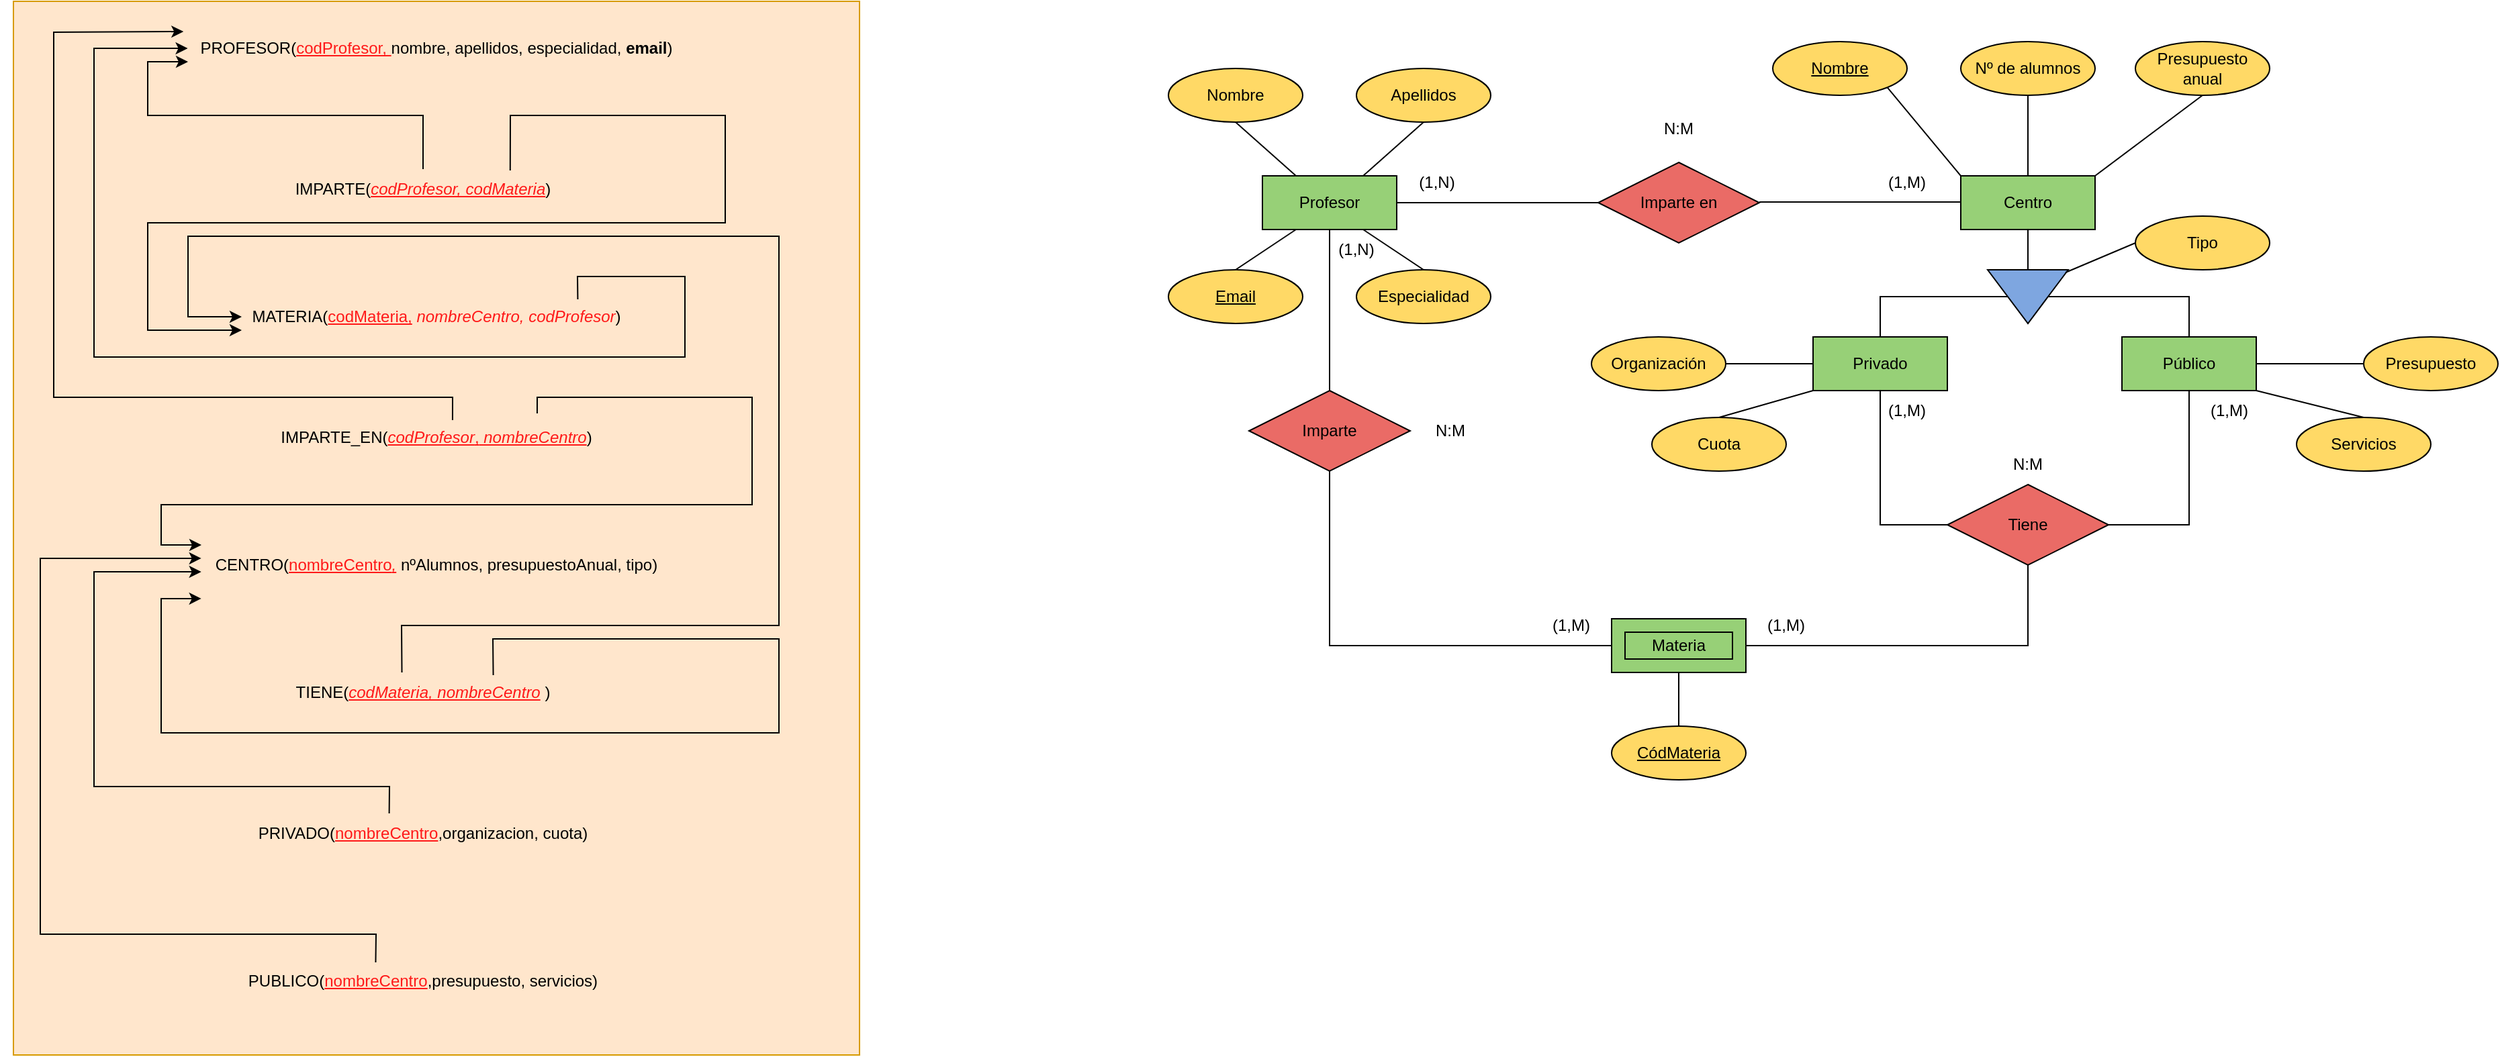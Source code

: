 <mxfile version="23.0.1" type="device">
  <diagram id="R2lEEEUBdFMjLlhIrx00" name="Page-1">
    <mxGraphModel dx="2524" dy="780" grid="1" gridSize="10" guides="1" tooltips="1" connect="1" arrows="1" fold="1" page="1" pageScale="1" pageWidth="850" pageHeight="1100" math="0" shadow="0" extFonts="Permanent Marker^https://fonts.googleapis.com/css?family=Permanent+Marker">
      <root>
        <mxCell id="0" />
        <mxCell id="1" parent="0" />
        <mxCell id="VXjHwAnfuh55Wv1e9_JL-1" value="Centro" style="whiteSpace=wrap;html=1;align=center;fillColor=#97D077;" vertex="1" parent="1">
          <mxGeometry x="1100" y="275" width="100" height="40" as="geometry" />
        </mxCell>
        <mxCell id="VXjHwAnfuh55Wv1e9_JL-2" value="Privado" style="whiteSpace=wrap;html=1;align=center;fillColor=#97D077;" vertex="1" parent="1">
          <mxGeometry x="990" y="395" width="100" height="40" as="geometry" />
        </mxCell>
        <mxCell id="VXjHwAnfuh55Wv1e9_JL-3" value="Público" style="whiteSpace=wrap;html=1;align=center;fillColor=#97D077;" vertex="1" parent="1">
          <mxGeometry x="1220" y="395" width="100" height="40" as="geometry" />
        </mxCell>
        <mxCell id="VXjHwAnfuh55Wv1e9_JL-4" value="Profesor" style="whiteSpace=wrap;html=1;align=center;fillColor=#97D077;" vertex="1" parent="1">
          <mxGeometry x="580" y="275" width="100" height="40" as="geometry" />
        </mxCell>
        <mxCell id="VXjHwAnfuh55Wv1e9_JL-5" value="Imparte en" style="shape=rhombus;perimeter=rhombusPerimeter;whiteSpace=wrap;html=1;align=center;fillColor=#EA6B66;" vertex="1" parent="1">
          <mxGeometry x="830" y="265" width="120" height="60" as="geometry" />
        </mxCell>
        <mxCell id="VXjHwAnfuh55Wv1e9_JL-6" value="" style="triangle;whiteSpace=wrap;html=1;rotation=90;fillColor=#7EA6E0;" vertex="1" parent="1">
          <mxGeometry x="1130" y="335" width="40" height="60" as="geometry" />
        </mxCell>
        <mxCell id="VXjHwAnfuh55Wv1e9_JL-7" value="N:M" style="text;html=1;strokeColor=none;fillColor=none;align=center;verticalAlign=middle;whiteSpace=wrap;rounded=0;" vertex="1" parent="1">
          <mxGeometry x="860" y="225" width="60" height="30" as="geometry" />
        </mxCell>
        <mxCell id="VXjHwAnfuh55Wv1e9_JL-8" value="Nombre" style="ellipse;whiteSpace=wrap;html=1;align=center;fillColor=#FFD966;" vertex="1" parent="1">
          <mxGeometry x="510" y="195" width="100" height="40" as="geometry" />
        </mxCell>
        <mxCell id="VXjHwAnfuh55Wv1e9_JL-9" value="Especialidad" style="ellipse;whiteSpace=wrap;html=1;align=center;fillColor=#FFD966;" vertex="1" parent="1">
          <mxGeometry x="650" y="345" width="100" height="40" as="geometry" />
        </mxCell>
        <mxCell id="VXjHwAnfuh55Wv1e9_JL-10" value="&lt;u&gt;Email&lt;/u&gt;" style="ellipse;whiteSpace=wrap;html=1;align=center;fillColor=#FFD966;" vertex="1" parent="1">
          <mxGeometry x="510" y="345" width="100" height="40" as="geometry" />
        </mxCell>
        <mxCell id="VXjHwAnfuh55Wv1e9_JL-11" value="Apellidos" style="ellipse;whiteSpace=wrap;html=1;align=center;fillColor=#FFD966;" vertex="1" parent="1">
          <mxGeometry x="650" y="195" width="100" height="40" as="geometry" />
        </mxCell>
        <mxCell id="VXjHwAnfuh55Wv1e9_JL-12" value="Tipo" style="ellipse;whiteSpace=wrap;html=1;align=center;fillColor=#FFD966;" vertex="1" parent="1">
          <mxGeometry x="1230" y="305" width="100" height="40" as="geometry" />
        </mxCell>
        <mxCell id="VXjHwAnfuh55Wv1e9_JL-13" value="Materia" style="whiteSpace=wrap;html=1;align=center;fillColor=#97D077;" vertex="1" parent="1">
          <mxGeometry x="840" y="605" width="100" height="40" as="geometry" />
        </mxCell>
        <mxCell id="VXjHwAnfuh55Wv1e9_JL-14" value="Imparte" style="shape=rhombus;perimeter=rhombusPerimeter;whiteSpace=wrap;html=1;align=center;fillColor=#EA6B66;" vertex="1" parent="1">
          <mxGeometry x="570" y="435" width="120" height="60" as="geometry" />
        </mxCell>
        <mxCell id="VXjHwAnfuh55Wv1e9_JL-15" value="Tiene" style="shape=rhombus;perimeter=rhombusPerimeter;whiteSpace=wrap;html=1;align=center;fillColor=#EA6B66;" vertex="1" parent="1">
          <mxGeometry x="1090" y="505" width="120" height="60" as="geometry" />
        </mxCell>
        <mxCell id="VXjHwAnfuh55Wv1e9_JL-16" value="&lt;u&gt;Nombre&lt;/u&gt;" style="ellipse;whiteSpace=wrap;html=1;align=center;fillColor=#FFD966;" vertex="1" parent="1">
          <mxGeometry x="960" y="175" width="100" height="40" as="geometry" />
        </mxCell>
        <mxCell id="VXjHwAnfuh55Wv1e9_JL-17" value="Presupuesto anual" style="ellipse;whiteSpace=wrap;html=1;align=center;fillColor=#FFD966;" vertex="1" parent="1">
          <mxGeometry x="1230" y="175" width="100" height="40" as="geometry" />
        </mxCell>
        <mxCell id="VXjHwAnfuh55Wv1e9_JL-18" value="Nº de alumnos" style="ellipse;whiteSpace=wrap;html=1;align=center;fillColor=#FFD966;" vertex="1" parent="1">
          <mxGeometry x="1100" y="175" width="100" height="40" as="geometry" />
        </mxCell>
        <mxCell id="VXjHwAnfuh55Wv1e9_JL-19" value="Presupuesto" style="ellipse;whiteSpace=wrap;html=1;align=center;fillColor=#FFD966;" vertex="1" parent="1">
          <mxGeometry x="1400" y="395" width="100" height="40" as="geometry" />
        </mxCell>
        <mxCell id="VXjHwAnfuh55Wv1e9_JL-20" value="Servicios" style="ellipse;whiteSpace=wrap;html=1;align=center;fillColor=#FFD966;" vertex="1" parent="1">
          <mxGeometry x="1350" y="455" width="100" height="40" as="geometry" />
        </mxCell>
        <mxCell id="VXjHwAnfuh55Wv1e9_JL-21" value="Organización" style="ellipse;whiteSpace=wrap;html=1;align=center;fillColor=#FFD966;" vertex="1" parent="1">
          <mxGeometry x="825" y="395" width="100" height="40" as="geometry" />
        </mxCell>
        <mxCell id="VXjHwAnfuh55Wv1e9_JL-22" value="Cuota" style="ellipse;whiteSpace=wrap;html=1;align=center;fillColor=#FFD966;" vertex="1" parent="1">
          <mxGeometry x="870" y="455" width="100" height="40" as="geometry" />
        </mxCell>
        <mxCell id="VXjHwAnfuh55Wv1e9_JL-23" value="" style="endArrow=none;html=1;rounded=0;exitX=1;exitY=0.5;exitDx=0;exitDy=0;entryX=0;entryY=0.5;entryDx=0;entryDy=0;" edge="1" parent="1" source="VXjHwAnfuh55Wv1e9_JL-4" target="VXjHwAnfuh55Wv1e9_JL-5">
          <mxGeometry width="50" height="50" relative="1" as="geometry">
            <mxPoint x="900" y="455" as="sourcePoint" />
            <mxPoint x="950" y="405" as="targetPoint" />
          </mxGeometry>
        </mxCell>
        <mxCell id="VXjHwAnfuh55Wv1e9_JL-24" value="" style="endArrow=none;html=1;rounded=0;exitX=1;exitY=0.5;exitDx=0;exitDy=0;entryX=0;entryY=0.5;entryDx=0;entryDy=0;" edge="1" parent="1">
          <mxGeometry width="50" height="50" relative="1" as="geometry">
            <mxPoint x="950" y="294.5" as="sourcePoint" />
            <mxPoint x="1100" y="294.5" as="targetPoint" />
          </mxGeometry>
        </mxCell>
        <mxCell id="VXjHwAnfuh55Wv1e9_JL-25" value="" style="endArrow=none;html=1;rounded=0;entryX=0.25;entryY=0;entryDx=0;entryDy=0;exitX=0.5;exitY=1;exitDx=0;exitDy=0;" edge="1" parent="1" source="VXjHwAnfuh55Wv1e9_JL-8" target="VXjHwAnfuh55Wv1e9_JL-4">
          <mxGeometry width="50" height="50" relative="1" as="geometry">
            <mxPoint x="900" y="455" as="sourcePoint" />
            <mxPoint x="950" y="405" as="targetPoint" />
          </mxGeometry>
        </mxCell>
        <mxCell id="VXjHwAnfuh55Wv1e9_JL-26" value="" style="endArrow=none;html=1;rounded=0;entryX=0.75;entryY=0;entryDx=0;entryDy=0;exitX=0.5;exitY=1;exitDx=0;exitDy=0;" edge="1" parent="1" source="VXjHwAnfuh55Wv1e9_JL-11" target="VXjHwAnfuh55Wv1e9_JL-4">
          <mxGeometry width="50" height="50" relative="1" as="geometry">
            <mxPoint x="620" y="245" as="sourcePoint" />
            <mxPoint x="665" y="285" as="targetPoint" />
          </mxGeometry>
        </mxCell>
        <mxCell id="VXjHwAnfuh55Wv1e9_JL-27" value="" style="endArrow=none;html=1;rounded=0;entryX=0.5;entryY=0;entryDx=0;entryDy=0;exitX=0.75;exitY=1;exitDx=0;exitDy=0;" edge="1" parent="1" source="VXjHwAnfuh55Wv1e9_JL-4" target="VXjHwAnfuh55Wv1e9_JL-9">
          <mxGeometry width="50" height="50" relative="1" as="geometry">
            <mxPoint x="710" y="245" as="sourcePoint" />
            <mxPoint x="665" y="285" as="targetPoint" />
          </mxGeometry>
        </mxCell>
        <mxCell id="VXjHwAnfuh55Wv1e9_JL-28" value="" style="endArrow=none;html=1;rounded=0;entryX=0.25;entryY=1;entryDx=0;entryDy=0;exitX=0.5;exitY=0;exitDx=0;exitDy=0;" edge="1" parent="1" source="VXjHwAnfuh55Wv1e9_JL-10" target="VXjHwAnfuh55Wv1e9_JL-4">
          <mxGeometry width="50" height="50" relative="1" as="geometry">
            <mxPoint x="720" y="255" as="sourcePoint" />
            <mxPoint x="675" y="295" as="targetPoint" />
          </mxGeometry>
        </mxCell>
        <mxCell id="VXjHwAnfuh55Wv1e9_JL-29" value="" style="endArrow=none;html=1;rounded=0;entryX=0;entryY=0;entryDx=0;entryDy=0;exitX=1;exitY=1;exitDx=0;exitDy=0;" edge="1" parent="1" source="VXjHwAnfuh55Wv1e9_JL-16" target="VXjHwAnfuh55Wv1e9_JL-1">
          <mxGeometry width="50" height="50" relative="1" as="geometry">
            <mxPoint x="900" y="455" as="sourcePoint" />
            <mxPoint x="950" y="405" as="targetPoint" />
          </mxGeometry>
        </mxCell>
        <mxCell id="VXjHwAnfuh55Wv1e9_JL-30" value="" style="endArrow=none;html=1;rounded=0;entryX=0.5;entryY=0;entryDx=0;entryDy=0;exitX=0.5;exitY=1;exitDx=0;exitDy=0;" edge="1" parent="1" source="VXjHwAnfuh55Wv1e9_JL-18" target="VXjHwAnfuh55Wv1e9_JL-1">
          <mxGeometry width="50" height="50" relative="1" as="geometry">
            <mxPoint x="1055" y="219" as="sourcePoint" />
            <mxPoint x="1110" y="285" as="targetPoint" />
          </mxGeometry>
        </mxCell>
        <mxCell id="VXjHwAnfuh55Wv1e9_JL-31" value="" style="endArrow=none;html=1;rounded=0;entryX=1;entryY=0;entryDx=0;entryDy=0;exitX=0.5;exitY=1;exitDx=0;exitDy=0;" edge="1" parent="1" source="VXjHwAnfuh55Wv1e9_JL-17" target="VXjHwAnfuh55Wv1e9_JL-1">
          <mxGeometry width="50" height="50" relative="1" as="geometry">
            <mxPoint x="1065" y="229" as="sourcePoint" />
            <mxPoint x="1120" y="295" as="targetPoint" />
          </mxGeometry>
        </mxCell>
        <mxCell id="VXjHwAnfuh55Wv1e9_JL-32" value="" style="endArrow=none;html=1;rounded=0;entryX=0.5;entryY=1;entryDx=0;entryDy=0;exitX=0;exitY=0.5;exitDx=0;exitDy=0;" edge="1" parent="1" source="VXjHwAnfuh55Wv1e9_JL-6" target="VXjHwAnfuh55Wv1e9_JL-1">
          <mxGeometry width="50" height="50" relative="1" as="geometry">
            <mxPoint x="1075" y="239" as="sourcePoint" />
            <mxPoint x="1130" y="305" as="targetPoint" />
          </mxGeometry>
        </mxCell>
        <mxCell id="VXjHwAnfuh55Wv1e9_JL-33" value="" style="endArrow=none;html=1;rounded=0;entryX=0.5;entryY=0;entryDx=0;entryDy=0;exitX=0.5;exitY=1;exitDx=0;exitDy=0;" edge="1" parent="1" source="VXjHwAnfuh55Wv1e9_JL-6" target="VXjHwAnfuh55Wv1e9_JL-2">
          <mxGeometry width="50" height="50" relative="1" as="geometry">
            <mxPoint x="1095" y="259" as="sourcePoint" />
            <mxPoint x="1150" y="325" as="targetPoint" />
            <Array as="points">
              <mxPoint x="1040" y="365" />
            </Array>
          </mxGeometry>
        </mxCell>
        <mxCell id="VXjHwAnfuh55Wv1e9_JL-34" value="" style="endArrow=none;html=1;rounded=0;entryX=0.5;entryY=0;entryDx=0;entryDy=0;exitX=0.5;exitY=0;exitDx=0;exitDy=0;" edge="1" parent="1" source="VXjHwAnfuh55Wv1e9_JL-6" target="VXjHwAnfuh55Wv1e9_JL-3">
          <mxGeometry width="50" height="50" relative="1" as="geometry">
            <mxPoint x="1200" y="315" as="sourcePoint" />
            <mxPoint x="1255" y="381" as="targetPoint" />
            <Array as="points">
              <mxPoint x="1270" y="365" />
            </Array>
          </mxGeometry>
        </mxCell>
        <mxCell id="VXjHwAnfuh55Wv1e9_JL-35" value="" style="endArrow=none;html=1;rounded=0;entryX=1;entryY=0.5;entryDx=0;entryDy=0;exitX=0;exitY=0.5;exitDx=0;exitDy=0;" edge="1" parent="1" source="VXjHwAnfuh55Wv1e9_JL-19" target="VXjHwAnfuh55Wv1e9_JL-3">
          <mxGeometry width="50" height="50" relative="1" as="geometry">
            <mxPoint x="900" y="455" as="sourcePoint" />
            <mxPoint x="950" y="405" as="targetPoint" />
          </mxGeometry>
        </mxCell>
        <mxCell id="VXjHwAnfuh55Wv1e9_JL-36" value="" style="endArrow=none;html=1;rounded=0;entryX=1;entryY=1;entryDx=0;entryDy=0;exitX=0.5;exitY=0;exitDx=0;exitDy=0;" edge="1" parent="1" source="VXjHwAnfuh55Wv1e9_JL-20" target="VXjHwAnfuh55Wv1e9_JL-3">
          <mxGeometry width="50" height="50" relative="1" as="geometry">
            <mxPoint x="900" y="455" as="sourcePoint" />
            <mxPoint x="950" y="405" as="targetPoint" />
          </mxGeometry>
        </mxCell>
        <mxCell id="VXjHwAnfuh55Wv1e9_JL-37" value="" style="endArrow=none;html=1;rounded=0;entryX=0;entryY=0.5;entryDx=0;entryDy=0;exitX=1;exitY=0.5;exitDx=0;exitDy=0;" edge="1" parent="1" source="VXjHwAnfuh55Wv1e9_JL-21" target="VXjHwAnfuh55Wv1e9_JL-2">
          <mxGeometry width="50" height="50" relative="1" as="geometry">
            <mxPoint x="900" y="455" as="sourcePoint" />
            <mxPoint x="950" y="405" as="targetPoint" />
          </mxGeometry>
        </mxCell>
        <mxCell id="VXjHwAnfuh55Wv1e9_JL-38" value="" style="endArrow=none;html=1;rounded=0;entryX=0;entryY=1;entryDx=0;entryDy=0;exitX=0.5;exitY=0;exitDx=0;exitDy=0;" edge="1" parent="1" source="VXjHwAnfuh55Wv1e9_JL-22" target="VXjHwAnfuh55Wv1e9_JL-2">
          <mxGeometry width="50" height="50" relative="1" as="geometry">
            <mxPoint x="900" y="455" as="sourcePoint" />
            <mxPoint x="950" y="405" as="targetPoint" />
          </mxGeometry>
        </mxCell>
        <mxCell id="VXjHwAnfuh55Wv1e9_JL-39" value="" style="endArrow=none;html=1;rounded=0;entryX=0.5;entryY=1;entryDx=0;entryDy=0;exitX=1;exitY=0.5;exitDx=0;exitDy=0;" edge="1" parent="1" source="VXjHwAnfuh55Wv1e9_JL-13" target="VXjHwAnfuh55Wv1e9_JL-15">
          <mxGeometry width="50" height="50" relative="1" as="geometry">
            <mxPoint x="900" y="455" as="sourcePoint" />
            <mxPoint x="950" y="405" as="targetPoint" />
            <Array as="points">
              <mxPoint x="1150" y="625" />
            </Array>
          </mxGeometry>
        </mxCell>
        <mxCell id="VXjHwAnfuh55Wv1e9_JL-40" value="" style="endArrow=none;html=1;rounded=0;entryX=0.5;entryY=1;entryDx=0;entryDy=0;exitX=0;exitY=0.5;exitDx=0;exitDy=0;" edge="1" parent="1" source="VXjHwAnfuh55Wv1e9_JL-13" target="VXjHwAnfuh55Wv1e9_JL-14">
          <mxGeometry width="50" height="50" relative="1" as="geometry">
            <mxPoint x="900" y="455" as="sourcePoint" />
            <mxPoint x="950" y="405" as="targetPoint" />
            <Array as="points">
              <mxPoint x="630" y="625" />
            </Array>
          </mxGeometry>
        </mxCell>
        <mxCell id="VXjHwAnfuh55Wv1e9_JL-41" value="" style="endArrow=none;html=1;rounded=0;entryX=0.5;entryY=1;entryDx=0;entryDy=0;" edge="1" parent="1" source="VXjHwAnfuh55Wv1e9_JL-14" target="VXjHwAnfuh55Wv1e9_JL-4">
          <mxGeometry width="50" height="50" relative="1" as="geometry">
            <mxPoint x="900" y="455" as="sourcePoint" />
            <mxPoint x="950" y="405" as="targetPoint" />
          </mxGeometry>
        </mxCell>
        <mxCell id="VXjHwAnfuh55Wv1e9_JL-42" value="" style="endArrow=none;html=1;rounded=0;entryX=0.5;entryY=1;entryDx=0;entryDy=0;exitX=0;exitY=0.5;exitDx=0;exitDy=0;" edge="1" parent="1" source="VXjHwAnfuh55Wv1e9_JL-15" target="VXjHwAnfuh55Wv1e9_JL-2">
          <mxGeometry width="50" height="50" relative="1" as="geometry">
            <mxPoint x="900" y="455" as="sourcePoint" />
            <mxPoint x="950" y="405" as="targetPoint" />
            <Array as="points">
              <mxPoint x="1040" y="535" />
            </Array>
          </mxGeometry>
        </mxCell>
        <mxCell id="VXjHwAnfuh55Wv1e9_JL-43" value="" style="endArrow=none;html=1;rounded=0;entryX=0.5;entryY=1;entryDx=0;entryDy=0;exitX=1;exitY=0.5;exitDx=0;exitDy=0;" edge="1" parent="1" source="VXjHwAnfuh55Wv1e9_JL-15" target="VXjHwAnfuh55Wv1e9_JL-3">
          <mxGeometry width="50" height="50" relative="1" as="geometry">
            <mxPoint x="900" y="455" as="sourcePoint" />
            <mxPoint x="950" y="405" as="targetPoint" />
            <Array as="points">
              <mxPoint x="1270" y="535" />
            </Array>
          </mxGeometry>
        </mxCell>
        <mxCell id="VXjHwAnfuh55Wv1e9_JL-44" value="(1,N)" style="text;html=1;strokeColor=none;fillColor=none;align=center;verticalAlign=middle;whiteSpace=wrap;rounded=0;" vertex="1" parent="1">
          <mxGeometry x="680" y="265" width="60" height="30" as="geometry" />
        </mxCell>
        <mxCell id="VXjHwAnfuh55Wv1e9_JL-45" value="(1,M)" style="text;html=1;strokeColor=none;fillColor=none;align=center;verticalAlign=middle;whiteSpace=wrap;rounded=0;" vertex="1" parent="1">
          <mxGeometry x="1030" y="265" width="60" height="30" as="geometry" />
        </mxCell>
        <mxCell id="VXjHwAnfuh55Wv1e9_JL-46" value="N:M" style="text;html=1;strokeColor=none;fillColor=none;align=center;verticalAlign=middle;whiteSpace=wrap;rounded=0;" vertex="1" parent="1">
          <mxGeometry x="690" y="450" width="60" height="30" as="geometry" />
        </mxCell>
        <mxCell id="VXjHwAnfuh55Wv1e9_JL-47" value="N:M" style="text;html=1;strokeColor=none;fillColor=none;align=center;verticalAlign=middle;whiteSpace=wrap;rounded=0;" vertex="1" parent="1">
          <mxGeometry x="1120" y="475" width="60" height="30" as="geometry" />
        </mxCell>
        <mxCell id="VXjHwAnfuh55Wv1e9_JL-48" value="(1,N)" style="text;html=1;strokeColor=none;fillColor=none;align=center;verticalAlign=middle;whiteSpace=wrap;rounded=0;" vertex="1" parent="1">
          <mxGeometry x="620" y="315" width="60" height="30" as="geometry" />
        </mxCell>
        <mxCell id="VXjHwAnfuh55Wv1e9_JL-49" value="(1,M)" style="text;html=1;strokeColor=none;fillColor=none;align=center;verticalAlign=middle;whiteSpace=wrap;rounded=0;" vertex="1" parent="1">
          <mxGeometry x="780" y="595" width="60" height="30" as="geometry" />
        </mxCell>
        <mxCell id="VXjHwAnfuh55Wv1e9_JL-50" value="(1,M)" style="text;html=1;strokeColor=none;fillColor=none;align=center;verticalAlign=middle;whiteSpace=wrap;rounded=0;" vertex="1" parent="1">
          <mxGeometry x="1030" y="435" width="60" height="30" as="geometry" />
        </mxCell>
        <mxCell id="VXjHwAnfuh55Wv1e9_JL-51" value="(1,M)" style="text;html=1;strokeColor=none;fillColor=none;align=center;verticalAlign=middle;whiteSpace=wrap;rounded=0;" vertex="1" parent="1">
          <mxGeometry x="940" y="595" width="60" height="30" as="geometry" />
        </mxCell>
        <mxCell id="VXjHwAnfuh55Wv1e9_JL-52" value="(1,M)" style="text;html=1;strokeColor=none;fillColor=none;align=center;verticalAlign=middle;whiteSpace=wrap;rounded=0;" vertex="1" parent="1">
          <mxGeometry x="1270" y="435" width="60" height="30" as="geometry" />
        </mxCell>
        <mxCell id="VXjHwAnfuh55Wv1e9_JL-53" value="" style="rounded=0;whiteSpace=wrap;html=1;fillColor=none;strokeColor=#000000;" vertex="1" parent="1">
          <mxGeometry x="850" y="615" width="80" height="20" as="geometry" />
        </mxCell>
        <mxCell id="VXjHwAnfuh55Wv1e9_JL-54" value="" style="endArrow=none;html=1;rounded=0;exitX=0.05;exitY=0.033;exitDx=0;exitDy=0;exitPerimeter=0;entryX=0;entryY=0.5;entryDx=0;entryDy=0;" edge="1" parent="1" source="VXjHwAnfuh55Wv1e9_JL-6" target="VXjHwAnfuh55Wv1e9_JL-12">
          <mxGeometry width="50" height="50" relative="1" as="geometry">
            <mxPoint x="1160" y="355" as="sourcePoint" />
            <mxPoint x="1230" y="325" as="targetPoint" />
          </mxGeometry>
        </mxCell>
        <mxCell id="VXjHwAnfuh55Wv1e9_JL-55" value="&lt;u&gt;CódMateria&lt;/u&gt;" style="ellipse;whiteSpace=wrap;html=1;align=center;fillColor=#FFD966;" vertex="1" parent="1">
          <mxGeometry x="840" y="685" width="100" height="40" as="geometry" />
        </mxCell>
        <mxCell id="VXjHwAnfuh55Wv1e9_JL-56" value="" style="endArrow=none;html=1;rounded=0;entryX=0.5;entryY=1;entryDx=0;entryDy=0;exitX=0.5;exitY=0;exitDx=0;exitDy=0;" edge="1" parent="1" source="VXjHwAnfuh55Wv1e9_JL-55" target="VXjHwAnfuh55Wv1e9_JL-13">
          <mxGeometry width="50" height="50" relative="1" as="geometry">
            <mxPoint x="950" y="455" as="sourcePoint" />
            <mxPoint x="1000" y="405" as="targetPoint" />
          </mxGeometry>
        </mxCell>
        <mxCell id="VXjHwAnfuh55Wv1e9_JL-57" value="" style="rounded=0;whiteSpace=wrap;html=1;fillColor=#ffe6cc;strokeColor=#d79b00;" vertex="1" parent="1">
          <mxGeometry x="-350" y="145" width="630" height="785" as="geometry" />
        </mxCell>
        <mxCell id="VXjHwAnfuh55Wv1e9_JL-58" value="PROFESOR(&lt;font color=&quot;#ff1919&quot;&gt;&lt;u&gt;codProfesor, &lt;/u&gt;&lt;/font&gt;nombre, apellidos, especialidad, &lt;b&gt;email&lt;/b&gt;)" style="text;html=1;strokeColor=none;fillColor=none;align=center;verticalAlign=middle;whiteSpace=wrap;rounded=0;" vertex="1" parent="1">
          <mxGeometry x="-350" y="165" width="630" height="30" as="geometry" />
        </mxCell>
        <mxCell id="VXjHwAnfuh55Wv1e9_JL-59" value="IMPARTE(&lt;font color=&quot;#ff1919&quot;&gt;&lt;i&gt;&lt;u&gt;codProfesor, codMateria&lt;/u&gt;&lt;/i&gt;&lt;/font&gt;)" style="text;html=1;strokeColor=none;fillColor=none;align=center;verticalAlign=middle;whiteSpace=wrap;rounded=0;" vertex="1" parent="1">
          <mxGeometry x="-360" y="270" width="630" height="30" as="geometry" />
        </mxCell>
        <mxCell id="VXjHwAnfuh55Wv1e9_JL-61" value="IMPARTE_EN(&lt;font color=&quot;#ff1919&quot;&gt;&lt;u&gt;&lt;i&gt;codProfesor&lt;/i&gt;,&lt;i&gt; nombreCentro&lt;/i&gt;&lt;/u&gt;&lt;/font&gt;)" style="text;html=1;strokeColor=none;fillColor=none;align=center;verticalAlign=middle;whiteSpace=wrap;rounded=0;" vertex="1" parent="1">
          <mxGeometry x="-350" y="455" width="630" height="30" as="geometry" />
        </mxCell>
        <mxCell id="VXjHwAnfuh55Wv1e9_JL-63" value="MATERIA(&lt;font style=&quot;&quot; color=&quot;#ff1919&quot;&gt;&lt;u&gt;codMateria,&lt;/u&gt;&lt;i style=&quot;&quot;&gt;&amp;nbsp;nombreCentro, codProfesor&lt;/i&gt;&lt;/font&gt;)" style="text;html=1;strokeColor=none;fillColor=none;align=center;verticalAlign=middle;whiteSpace=wrap;rounded=0;" vertex="1" parent="1">
          <mxGeometry x="-350" y="365" width="630" height="30" as="geometry" />
        </mxCell>
        <mxCell id="VXjHwAnfuh55Wv1e9_JL-67" value="CENTRO(&lt;u style=&quot;color: rgb(255, 25, 25);&quot;&gt;nombreCentro&lt;/u&gt;&lt;u style=&quot;color: rgb(255, 25, 25); font-style: italic;&quot;&gt;,&lt;/u&gt; nºAlumnos, presupuestoAnual, tipo)" style="text;html=1;strokeColor=none;fillColor=none;align=center;verticalAlign=middle;whiteSpace=wrap;rounded=0;" vertex="1" parent="1">
          <mxGeometry x="-350" y="550" width="630" height="30" as="geometry" />
        </mxCell>
        <mxCell id="VXjHwAnfuh55Wv1e9_JL-70" value="" style="endArrow=classic;html=1;rounded=0;exitX=0.5;exitY=0;exitDx=0;exitDy=0;" edge="1" parent="1" source="VXjHwAnfuh55Wv1e9_JL-59">
          <mxGeometry width="50" height="50" relative="1" as="geometry">
            <mxPoint x="300" y="430" as="sourcePoint" />
            <mxPoint x="-220" y="190" as="targetPoint" />
            <Array as="points">
              <mxPoint x="-45" y="230" />
              <mxPoint x="-250" y="230" />
              <mxPoint x="-250" y="190" />
            </Array>
          </mxGeometry>
        </mxCell>
        <mxCell id="VXjHwAnfuh55Wv1e9_JL-71" value="" style="endArrow=classic;html=1;rounded=0;exitX=0.603;exitY=-0.033;exitDx=0;exitDy=0;exitPerimeter=0;" edge="1" parent="1">
          <mxGeometry width="50" height="50" relative="1" as="geometry">
            <mxPoint x="19.89" y="271.01" as="sourcePoint" />
            <mxPoint x="-180" y="390" as="targetPoint" />
            <Array as="points">
              <mxPoint x="20" y="230" />
              <mxPoint x="180" y="230" />
              <mxPoint x="180" y="310" />
              <mxPoint x="-250" y="310" />
              <mxPoint x="-250" y="390" />
            </Array>
          </mxGeometry>
        </mxCell>
        <mxCell id="VXjHwAnfuh55Wv1e9_JL-72" value="" style="endArrow=classic;html=1;rounded=0;exitX=0.519;exitY=0.067;exitDx=0;exitDy=0;exitPerimeter=0;entryX=0.201;entryY=0.084;entryDx=0;entryDy=0;entryPerimeter=0;" edge="1" parent="1" source="VXjHwAnfuh55Wv1e9_JL-61" target="VXjHwAnfuh55Wv1e9_JL-58">
          <mxGeometry width="50" height="50" relative="1" as="geometry">
            <mxPoint x="300" y="430" as="sourcePoint" />
            <mxPoint x="350" y="380" as="targetPoint" />
            <Array as="points">
              <mxPoint x="-23" y="440" />
              <mxPoint x="-320" y="440" />
              <mxPoint x="-320" y="168" />
            </Array>
          </mxGeometry>
        </mxCell>
        <mxCell id="VXjHwAnfuh55Wv1e9_JL-73" value="" style="endArrow=classic;html=1;rounded=0;exitX=0.667;exitY=0.067;exitDx=0;exitDy=0;exitPerimeter=0;entryX=0.206;entryY=0.5;entryDx=0;entryDy=0;entryPerimeter=0;" edge="1" parent="1" source="VXjHwAnfuh55Wv1e9_JL-63" target="VXjHwAnfuh55Wv1e9_JL-58">
          <mxGeometry width="50" height="50" relative="1" as="geometry">
            <mxPoint x="280" y="410" as="sourcePoint" />
            <mxPoint x="330" y="360" as="targetPoint" />
            <Array as="points">
              <mxPoint x="70" y="350" />
              <mxPoint x="150" y="350" />
              <mxPoint x="150" y="410" />
              <mxPoint x="-290" y="410" />
              <mxPoint x="-290" y="180" />
            </Array>
          </mxGeometry>
        </mxCell>
        <mxCell id="VXjHwAnfuh55Wv1e9_JL-74" value="" style="endArrow=classic;html=1;rounded=0;exitX=0.619;exitY=-0.1;exitDx=0;exitDy=0;exitPerimeter=0;" edge="1" parent="1" source="VXjHwAnfuh55Wv1e9_JL-61">
          <mxGeometry width="50" height="50" relative="1" as="geometry">
            <mxPoint x="430" y="480" as="sourcePoint" />
            <mxPoint x="-210" y="550" as="targetPoint" />
            <Array as="points">
              <mxPoint x="40" y="440" />
              <mxPoint x="200" y="440" />
              <mxPoint x="200" y="520" />
              <mxPoint x="-240" y="520" />
              <mxPoint x="-240" y="550" />
            </Array>
          </mxGeometry>
        </mxCell>
        <mxCell id="VXjHwAnfuh55Wv1e9_JL-75" value="TIENE(&lt;u style=&quot;color: rgb(255, 25, 25); font-style: italic;&quot;&gt;codMateria, nombreCentro&lt;/u&gt;&lt;i&gt;&amp;nbsp;&lt;/i&gt;)" style="text;html=1;strokeColor=none;fillColor=none;align=center;verticalAlign=middle;whiteSpace=wrap;rounded=0;" vertex="1" parent="1">
          <mxGeometry x="-360" y="645" width="630" height="30" as="geometry" />
        </mxCell>
        <mxCell id="VXjHwAnfuh55Wv1e9_JL-76" value="" style="endArrow=classic;html=1;rounded=0;exitX=0.475;exitY=0;exitDx=0;exitDy=0;exitPerimeter=0;" edge="1" parent="1" source="VXjHwAnfuh55Wv1e9_JL-75">
          <mxGeometry width="50" height="50" relative="1" as="geometry">
            <mxPoint x="400" y="520" as="sourcePoint" />
            <mxPoint x="-180" y="380" as="targetPoint" />
            <Array as="points">
              <mxPoint x="-61" y="610" />
              <mxPoint x="220" y="610" />
              <mxPoint x="220" y="320" />
              <mxPoint x="-220" y="320" />
              <mxPoint x="-220" y="380" />
            </Array>
          </mxGeometry>
        </mxCell>
        <mxCell id="VXjHwAnfuh55Wv1e9_JL-77" value="" style="endArrow=classic;html=1;rounded=0;exitX=0.583;exitY=0.067;exitDx=0;exitDy=0;exitPerimeter=0;entryX=0.222;entryY=1.333;entryDx=0;entryDy=0;entryPerimeter=0;" edge="1" parent="1" source="VXjHwAnfuh55Wv1e9_JL-75" target="VXjHwAnfuh55Wv1e9_JL-67">
          <mxGeometry width="50" height="50" relative="1" as="geometry">
            <mxPoint x="400" y="520" as="sourcePoint" />
            <mxPoint x="-210" y="570" as="targetPoint" />
            <Array as="points">
              <mxPoint x="7" y="620" />
              <mxPoint x="220" y="620" />
              <mxPoint x="220" y="690" />
              <mxPoint x="-240" y="690" />
              <mxPoint x="-240" y="590" />
            </Array>
          </mxGeometry>
        </mxCell>
        <mxCell id="VXjHwAnfuh55Wv1e9_JL-78" value="PRIVADO(&lt;font color=&quot;#ff1919&quot;&gt;&lt;u&gt;nombreCentro&lt;/u&gt;&lt;/font&gt;,organizacion, cuota)" style="text;html=1;strokeColor=none;fillColor=none;align=center;verticalAlign=middle;whiteSpace=wrap;rounded=0;" vertex="1" parent="1">
          <mxGeometry x="-360" y="750" width="630" height="30" as="geometry" />
        </mxCell>
        <mxCell id="VXjHwAnfuh55Wv1e9_JL-79" value="" style="endArrow=classic;html=1;rounded=0;exitX=0.46;exitY=0;exitDx=0;exitDy=0;exitPerimeter=0;entryX=0.222;entryY=0.667;entryDx=0;entryDy=0;entryPerimeter=0;" edge="1" parent="1" source="VXjHwAnfuh55Wv1e9_JL-78" target="VXjHwAnfuh55Wv1e9_JL-67">
          <mxGeometry width="50" height="50" relative="1" as="geometry">
            <mxPoint x="90" y="570" as="sourcePoint" />
            <mxPoint x="140" y="520" as="targetPoint" />
            <Array as="points">
              <mxPoint x="-70" y="730" />
              <mxPoint x="-290" y="730" />
              <mxPoint x="-290" y="570" />
            </Array>
          </mxGeometry>
        </mxCell>
        <mxCell id="VXjHwAnfuh55Wv1e9_JL-80" value="PUBLICO(&lt;font color=&quot;#ff1919&quot;&gt;&lt;u&gt;nombreCentro&lt;/u&gt;&lt;/font&gt;,presupuesto, servicios)" style="text;html=1;strokeColor=none;fillColor=none;align=center;verticalAlign=middle;whiteSpace=wrap;rounded=0;" vertex="1" parent="1">
          <mxGeometry x="-360" y="860" width="630" height="30" as="geometry" />
        </mxCell>
        <mxCell id="VXjHwAnfuh55Wv1e9_JL-81" value="" style="endArrow=classic;html=1;rounded=0;exitX=0.444;exitY=0.033;exitDx=0;exitDy=0;exitPerimeter=0;entryX=0.222;entryY=0.333;entryDx=0;entryDy=0;entryPerimeter=0;" edge="1" parent="1" source="VXjHwAnfuh55Wv1e9_JL-80" target="VXjHwAnfuh55Wv1e9_JL-67">
          <mxGeometry width="50" height="50" relative="1" as="geometry">
            <mxPoint x="130" y="710" as="sourcePoint" />
            <mxPoint x="180" y="660" as="targetPoint" />
            <Array as="points">
              <mxPoint x="-80" y="840" />
              <mxPoint x="-330" y="840" />
              <mxPoint x="-330" y="560" />
            </Array>
          </mxGeometry>
        </mxCell>
      </root>
    </mxGraphModel>
  </diagram>
</mxfile>
